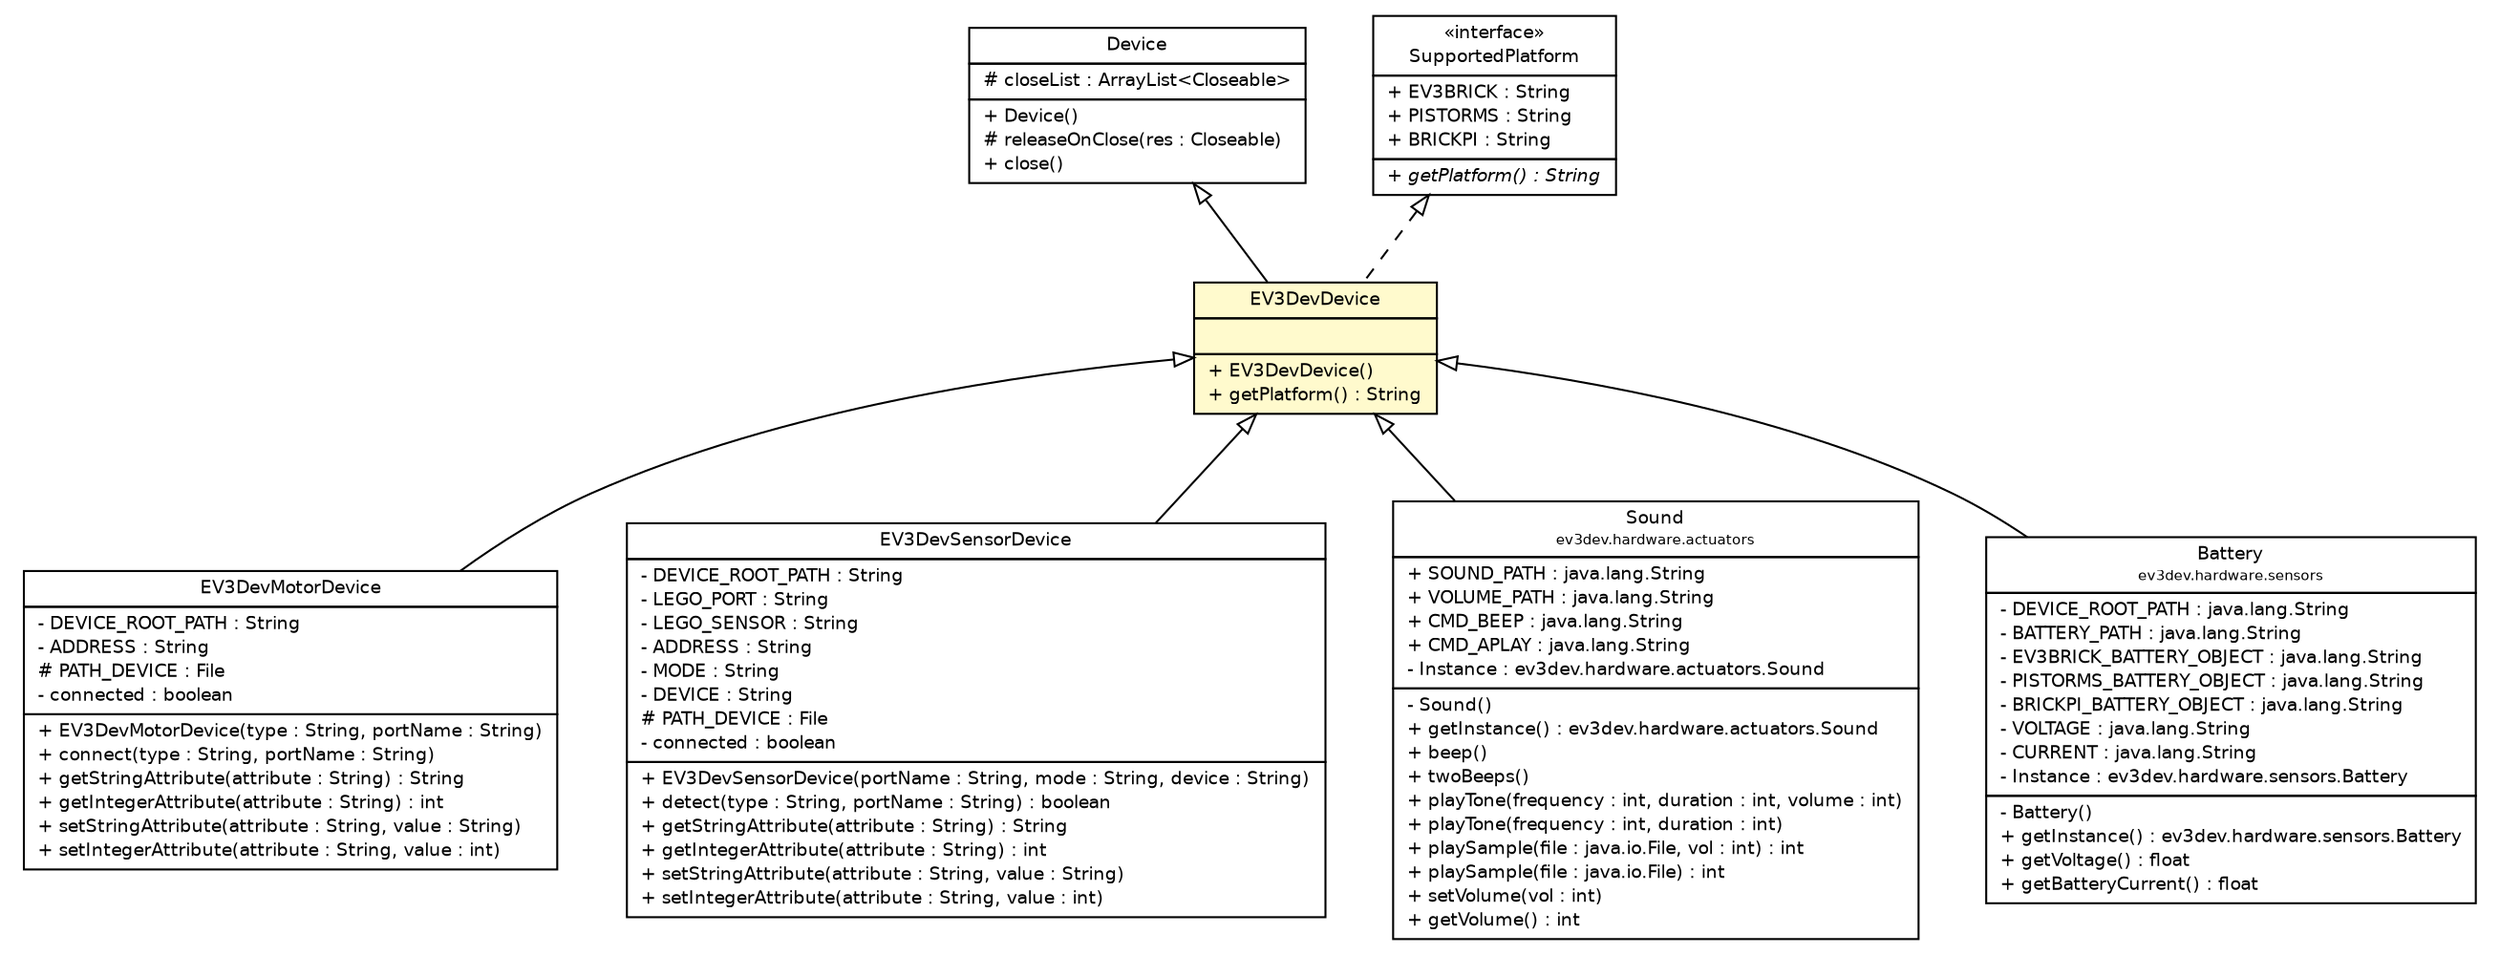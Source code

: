 #!/usr/local/bin/dot
#
# Class diagram 
# Generated by UMLGraph version R5_6-24-gf6e263 (http://www.umlgraph.org/)
#

digraph G {
	edge [fontname="Helvetica",fontsize=10,labelfontname="Helvetica",labelfontsize=10];
	node [fontname="Helvetica",fontsize=10,shape=plaintext];
	nodesep=0.25;
	ranksep=0.5;
	// ev3dev.hardware.Device
	c2801 [label=<<table title="ev3dev.hardware.Device" border="0" cellborder="1" cellspacing="0" cellpadding="2" port="p" href="./Device.html">
		<tr><td><table border="0" cellspacing="0" cellpadding="1">
<tr><td align="center" balign="center"> Device </td></tr>
		</table></td></tr>
		<tr><td><table border="0" cellspacing="0" cellpadding="1">
<tr><td align="left" balign="left"> # closeList : ArrayList&lt;Closeable&gt; </td></tr>
		</table></td></tr>
		<tr><td><table border="0" cellspacing="0" cellpadding="1">
<tr><td align="left" balign="left"> + Device() </td></tr>
<tr><td align="left" balign="left"> # releaseOnClose(res : Closeable) </td></tr>
<tr><td align="left" balign="left"> + close() </td></tr>
		</table></td></tr>
		</table>>, URL="./Device.html", fontname="Helvetica", fontcolor="black", fontsize=9.0];
	// ev3dev.hardware.EV3DevDevice
	c2804 [label=<<table title="ev3dev.hardware.EV3DevDevice" border="0" cellborder="1" cellspacing="0" cellpadding="2" port="p" bgcolor="lemonChiffon" href="./EV3DevDevice.html">
		<tr><td><table border="0" cellspacing="0" cellpadding="1">
<tr><td align="center" balign="center"> EV3DevDevice </td></tr>
		</table></td></tr>
		<tr><td><table border="0" cellspacing="0" cellpadding="1">
<tr><td align="left" balign="left">  </td></tr>
		</table></td></tr>
		<tr><td><table border="0" cellspacing="0" cellpadding="1">
<tr><td align="left" balign="left"> + EV3DevDevice() </td></tr>
<tr><td align="left" balign="left"> + getPlatform() : String </td></tr>
		</table></td></tr>
		</table>>, URL="./EV3DevDevice.html", fontname="Helvetica", fontcolor="black", fontsize=9.0];
	// ev3dev.hardware.EV3DevMotorDevice
	c2805 [label=<<table title="ev3dev.hardware.EV3DevMotorDevice" border="0" cellborder="1" cellspacing="0" cellpadding="2" port="p" href="./EV3DevMotorDevice.html">
		<tr><td><table border="0" cellspacing="0" cellpadding="1">
<tr><td align="center" balign="center"> EV3DevMotorDevice </td></tr>
		</table></td></tr>
		<tr><td><table border="0" cellspacing="0" cellpadding="1">
<tr><td align="left" balign="left"> - DEVICE_ROOT_PATH : String </td></tr>
<tr><td align="left" balign="left"> - ADDRESS : String </td></tr>
<tr><td align="left" balign="left"> # PATH_DEVICE : File </td></tr>
<tr><td align="left" balign="left"> - connected : boolean </td></tr>
		</table></td></tr>
		<tr><td><table border="0" cellspacing="0" cellpadding="1">
<tr><td align="left" balign="left"> + EV3DevMotorDevice(type : String, portName : String) </td></tr>
<tr><td align="left" balign="left"> + connect(type : String, portName : String) </td></tr>
<tr><td align="left" balign="left"> + getStringAttribute(attribute : String) : String </td></tr>
<tr><td align="left" balign="left"> + getIntegerAttribute(attribute : String) : int </td></tr>
<tr><td align="left" balign="left"> + setStringAttribute(attribute : String, value : String) </td></tr>
<tr><td align="left" balign="left"> + setIntegerAttribute(attribute : String, value : int) </td></tr>
		</table></td></tr>
		</table>>, URL="./EV3DevMotorDevice.html", fontname="Helvetica", fontcolor="black", fontsize=9.0];
	// ev3dev.hardware.EV3DevSensorDevice
	c2806 [label=<<table title="ev3dev.hardware.EV3DevSensorDevice" border="0" cellborder="1" cellspacing="0" cellpadding="2" port="p" href="./EV3DevSensorDevice.html">
		<tr><td><table border="0" cellspacing="0" cellpadding="1">
<tr><td align="center" balign="center"> EV3DevSensorDevice </td></tr>
		</table></td></tr>
		<tr><td><table border="0" cellspacing="0" cellpadding="1">
<tr><td align="left" balign="left"> - DEVICE_ROOT_PATH : String </td></tr>
<tr><td align="left" balign="left"> - LEGO_PORT : String </td></tr>
<tr><td align="left" balign="left"> - LEGO_SENSOR : String </td></tr>
<tr><td align="left" balign="left"> - ADDRESS : String </td></tr>
<tr><td align="left" balign="left"> - MODE : String </td></tr>
<tr><td align="left" balign="left"> - DEVICE : String </td></tr>
<tr><td align="left" balign="left"> # PATH_DEVICE : File </td></tr>
<tr><td align="left" balign="left"> - connected : boolean </td></tr>
		</table></td></tr>
		<tr><td><table border="0" cellspacing="0" cellpadding="1">
<tr><td align="left" balign="left"> + EV3DevSensorDevice(portName : String, mode : String, device : String) </td></tr>
<tr><td align="left" balign="left"> + detect(type : String, portName : String) : boolean </td></tr>
<tr><td align="left" balign="left"> + getStringAttribute(attribute : String) : String </td></tr>
<tr><td align="left" balign="left"> + getIntegerAttribute(attribute : String) : int </td></tr>
<tr><td align="left" balign="left"> + setStringAttribute(attribute : String, value : String) </td></tr>
<tr><td align="left" balign="left"> + setIntegerAttribute(attribute : String, value : int) </td></tr>
		</table></td></tr>
		</table>>, URL="./EV3DevSensorDevice.html", fontname="Helvetica", fontcolor="black", fontsize=9.0];
	// ev3dev.hardware.SupportedPlatform
	c2808 [label=<<table title="ev3dev.hardware.SupportedPlatform" border="0" cellborder="1" cellspacing="0" cellpadding="2" port="p" href="./SupportedPlatform.html">
		<tr><td><table border="0" cellspacing="0" cellpadding="1">
<tr><td align="center" balign="center"> &#171;interface&#187; </td></tr>
<tr><td align="center" balign="center"> SupportedPlatform </td></tr>
		</table></td></tr>
		<tr><td><table border="0" cellspacing="0" cellpadding="1">
<tr><td align="left" balign="left"> + EV3BRICK : String </td></tr>
<tr><td align="left" balign="left"> + PISTORMS : String </td></tr>
<tr><td align="left" balign="left"> + BRICKPI : String </td></tr>
		</table></td></tr>
		<tr><td><table border="0" cellspacing="0" cellpadding="1">
<tr><td align="left" balign="left"><font face="Helvetica-Oblique" point-size="9.0"> + getPlatform() : String </font></td></tr>
		</table></td></tr>
		</table>>, URL="./SupportedPlatform.html", fontname="Helvetica", fontcolor="black", fontsize=9.0];
	// ev3dev.hardware.actuators.Sound
	c2809 [label=<<table title="ev3dev.hardware.actuators.Sound" border="0" cellborder="1" cellspacing="0" cellpadding="2" port="p" href="./actuators/Sound.html">
		<tr><td><table border="0" cellspacing="0" cellpadding="1">
<tr><td align="center" balign="center"> Sound </td></tr>
<tr><td align="center" balign="center"><font point-size="7.0"> ev3dev.hardware.actuators </font></td></tr>
		</table></td></tr>
		<tr><td><table border="0" cellspacing="0" cellpadding="1">
<tr><td align="left" balign="left"> + SOUND_PATH : java.lang.String </td></tr>
<tr><td align="left" balign="left"> + VOLUME_PATH : java.lang.String </td></tr>
<tr><td align="left" balign="left"> + CMD_BEEP : java.lang.String </td></tr>
<tr><td align="left" balign="left"> + CMD_APLAY : java.lang.String </td></tr>
<tr><td align="left" balign="left"> - Instance : ev3dev.hardware.actuators.Sound </td></tr>
		</table></td></tr>
		<tr><td><table border="0" cellspacing="0" cellpadding="1">
<tr><td align="left" balign="left"> - Sound() </td></tr>
<tr><td align="left" balign="left"> + getInstance() : ev3dev.hardware.actuators.Sound </td></tr>
<tr><td align="left" balign="left"> + beep() </td></tr>
<tr><td align="left" balign="left"> + twoBeeps() </td></tr>
<tr><td align="left" balign="left"> + playTone(frequency : int, duration : int, volume : int) </td></tr>
<tr><td align="left" balign="left"> + playTone(frequency : int, duration : int) </td></tr>
<tr><td align="left" balign="left"> + playSample(file : java.io.File, vol : int) : int </td></tr>
<tr><td align="left" balign="left"> + playSample(file : java.io.File) : int </td></tr>
<tr><td align="left" balign="left"> + setVolume(vol : int) </td></tr>
<tr><td align="left" balign="left"> + getVolume() : int </td></tr>
		</table></td></tr>
		</table>>, URL="./actuators/Sound.html", fontname="Helvetica", fontcolor="black", fontsize=9.0];
	// ev3dev.hardware.sensors.Battery
	c2823 [label=<<table title="ev3dev.hardware.sensors.Battery" border="0" cellborder="1" cellspacing="0" cellpadding="2" port="p" href="./sensors/Battery.html">
		<tr><td><table border="0" cellspacing="0" cellpadding="1">
<tr><td align="center" balign="center"> Battery </td></tr>
<tr><td align="center" balign="center"><font point-size="7.0"> ev3dev.hardware.sensors </font></td></tr>
		</table></td></tr>
		<tr><td><table border="0" cellspacing="0" cellpadding="1">
<tr><td align="left" balign="left"> - DEVICE_ROOT_PATH : java.lang.String </td></tr>
<tr><td align="left" balign="left"> - BATTERY_PATH : java.lang.String </td></tr>
<tr><td align="left" balign="left"> - EV3BRICK_BATTERY_OBJECT : java.lang.String </td></tr>
<tr><td align="left" balign="left"> - PISTORMS_BATTERY_OBJECT : java.lang.String </td></tr>
<tr><td align="left" balign="left"> - BRICKPI_BATTERY_OBJECT : java.lang.String </td></tr>
<tr><td align="left" balign="left"> - VOLTAGE : java.lang.String </td></tr>
<tr><td align="left" balign="left"> - CURRENT : java.lang.String </td></tr>
<tr><td align="left" balign="left"> - Instance : ev3dev.hardware.sensors.Battery </td></tr>
		</table></td></tr>
		<tr><td><table border="0" cellspacing="0" cellpadding="1">
<tr><td align="left" balign="left"> - Battery() </td></tr>
<tr><td align="left" balign="left"> + getInstance() : ev3dev.hardware.sensors.Battery </td></tr>
<tr><td align="left" balign="left"> + getVoltage() : float </td></tr>
<tr><td align="left" balign="left"> + getBatteryCurrent() : float </td></tr>
		</table></td></tr>
		</table>>, URL="./sensors/Battery.html", fontname="Helvetica", fontcolor="black", fontsize=9.0];
	//ev3dev.hardware.EV3DevDevice extends ev3dev.hardware.Device
	c2801:p -> c2804:p [dir=back,arrowtail=empty];
	//ev3dev.hardware.EV3DevDevice implements ev3dev.hardware.SupportedPlatform
	c2808:p -> c2804:p [dir=back,arrowtail=empty,style=dashed];
	//ev3dev.hardware.EV3DevMotorDevice extends ev3dev.hardware.EV3DevDevice
	c2804:p -> c2805:p [dir=back,arrowtail=empty];
	//ev3dev.hardware.EV3DevSensorDevice extends ev3dev.hardware.EV3DevDevice
	c2804:p -> c2806:p [dir=back,arrowtail=empty];
	//ev3dev.hardware.actuators.Sound extends ev3dev.hardware.EV3DevDevice
	c2804:p -> c2809:p [dir=back,arrowtail=empty];
	//ev3dev.hardware.sensors.Battery extends ev3dev.hardware.EV3DevDevice
	c2804:p -> c2823:p [dir=back,arrowtail=empty];
}

